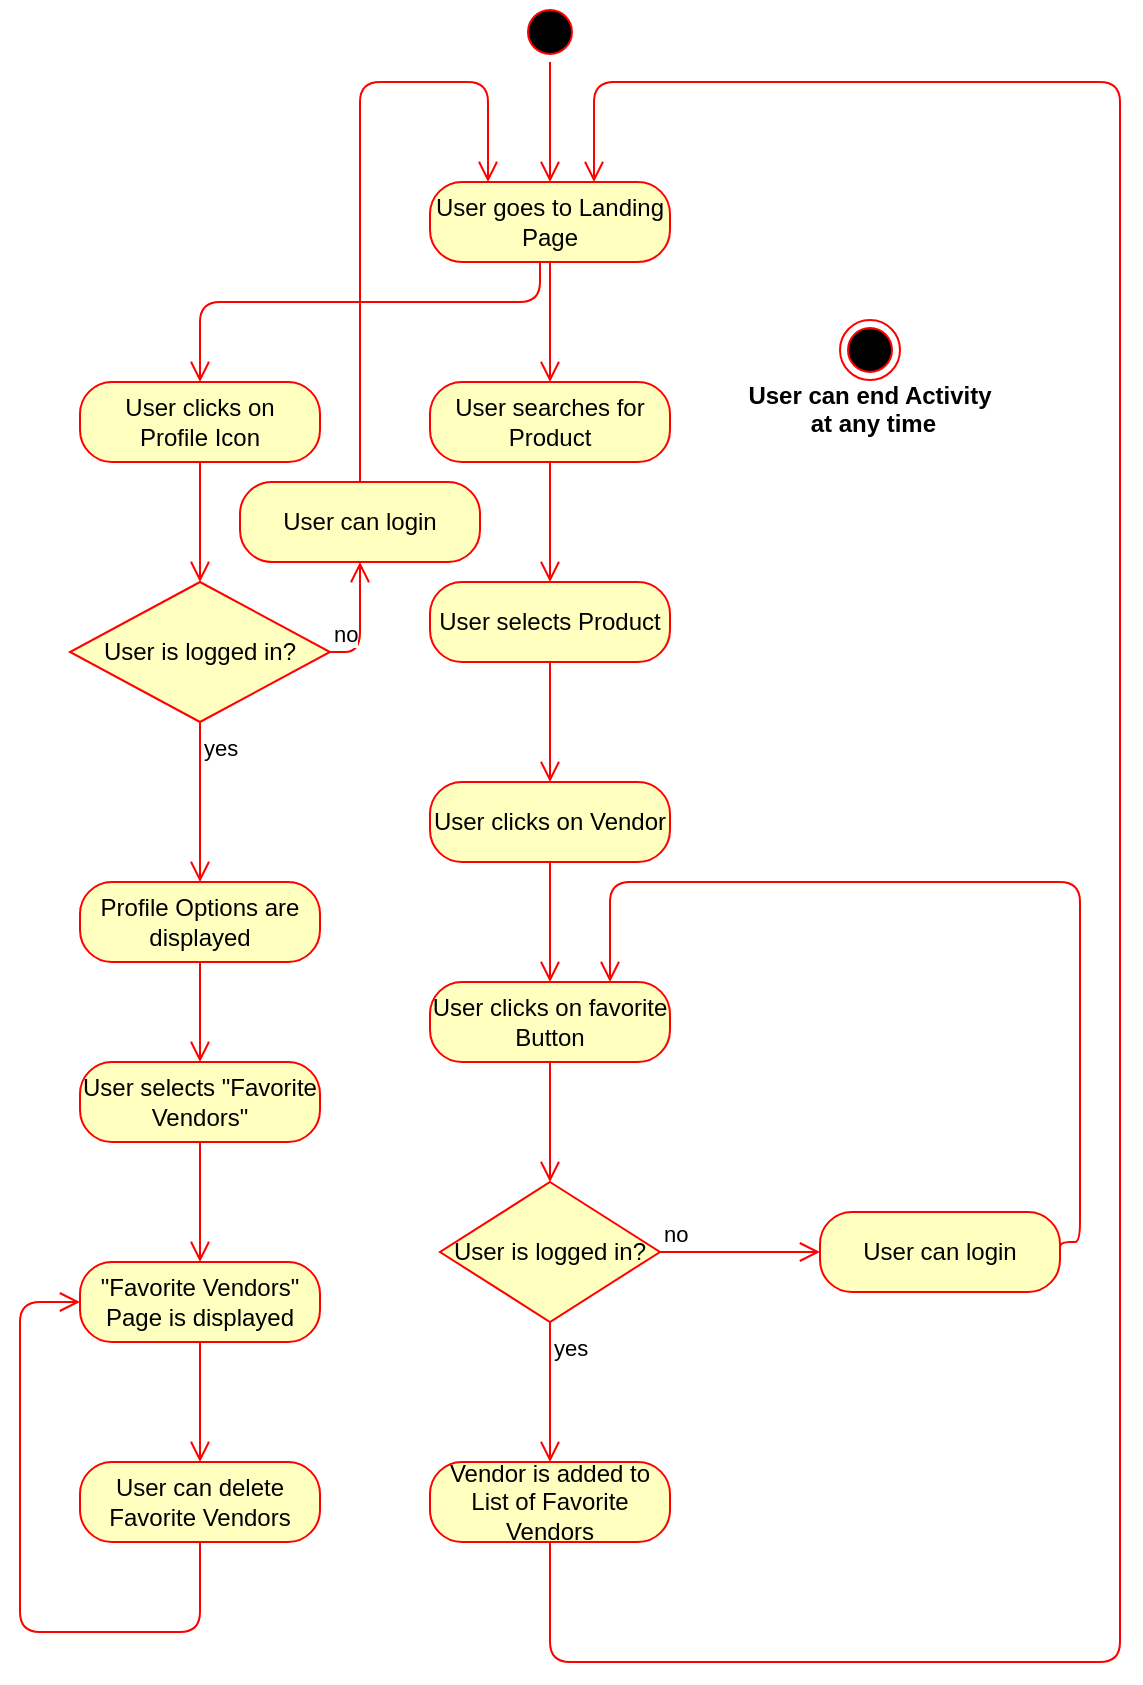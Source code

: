 <mxfile version="13.10.9" type="github">
  <diagram id="vU0a4XMVAzZGOWdaQMjT" name="Page-1">
    <mxGraphModel dx="1745" dy="922" grid="1" gridSize="10" guides="1" tooltips="1" connect="1" arrows="1" fold="1" page="1" pageScale="1" pageWidth="827" pageHeight="1169" math="0" shadow="0">
      <root>
        <mxCell id="0" />
        <mxCell id="1" parent="0" />
        <mxCell id="Hl9egU3SmJGG6HS5V9Vv-1" value="" style="ellipse;html=1;shape=startState;fillColor=#000000;strokeColor=#ff0000;" vertex="1" parent="1">
          <mxGeometry x="210" y="80" width="30" height="30" as="geometry" />
        </mxCell>
        <mxCell id="Hl9egU3SmJGG6HS5V9Vv-2" value="" style="edgeStyle=orthogonalEdgeStyle;html=1;verticalAlign=bottom;endArrow=open;endSize=8;strokeColor=#ff0000;" edge="1" source="Hl9egU3SmJGG6HS5V9Vv-1" parent="1">
          <mxGeometry relative="1" as="geometry">
            <mxPoint x="225" y="170" as="targetPoint" />
          </mxGeometry>
        </mxCell>
        <mxCell id="Hl9egU3SmJGG6HS5V9Vv-3" value="User goes to Landing Page" style="rounded=1;whiteSpace=wrap;html=1;arcSize=40;fontColor=#000000;fillColor=#ffffc0;strokeColor=#ff0000;" vertex="1" parent="1">
          <mxGeometry x="165" y="170" width="120" height="40" as="geometry" />
        </mxCell>
        <mxCell id="Hl9egU3SmJGG6HS5V9Vv-4" value="" style="edgeStyle=orthogonalEdgeStyle;html=1;verticalAlign=bottom;endArrow=open;endSize=8;strokeColor=#ff0000;" edge="1" source="Hl9egU3SmJGG6HS5V9Vv-3" parent="1">
          <mxGeometry relative="1" as="geometry">
            <mxPoint x="225" y="270" as="targetPoint" />
          </mxGeometry>
        </mxCell>
        <mxCell id="Hl9egU3SmJGG6HS5V9Vv-5" value="User searches for Product" style="rounded=1;whiteSpace=wrap;html=1;arcSize=40;fontColor=#000000;fillColor=#ffffc0;strokeColor=#ff0000;" vertex="1" parent="1">
          <mxGeometry x="165" y="270" width="120" height="40" as="geometry" />
        </mxCell>
        <mxCell id="Hl9egU3SmJGG6HS5V9Vv-6" value="" style="edgeStyle=orthogonalEdgeStyle;html=1;verticalAlign=bottom;endArrow=open;endSize=8;strokeColor=#ff0000;" edge="1" source="Hl9egU3SmJGG6HS5V9Vv-5" parent="1">
          <mxGeometry relative="1" as="geometry">
            <mxPoint x="225" y="370" as="targetPoint" />
          </mxGeometry>
        </mxCell>
        <mxCell id="Hl9egU3SmJGG6HS5V9Vv-7" value="User selects Product" style="rounded=1;whiteSpace=wrap;html=1;arcSize=40;fontColor=#000000;fillColor=#ffffc0;strokeColor=#ff0000;" vertex="1" parent="1">
          <mxGeometry x="165" y="370" width="120" height="40" as="geometry" />
        </mxCell>
        <mxCell id="Hl9egU3SmJGG6HS5V9Vv-8" value="" style="edgeStyle=orthogonalEdgeStyle;html=1;verticalAlign=bottom;endArrow=open;endSize=8;strokeColor=#ff0000;" edge="1" source="Hl9egU3SmJGG6HS5V9Vv-7" parent="1">
          <mxGeometry relative="1" as="geometry">
            <mxPoint x="225" y="470" as="targetPoint" />
          </mxGeometry>
        </mxCell>
        <mxCell id="Hl9egU3SmJGG6HS5V9Vv-11" value="User clicks on Vendor" style="rounded=1;whiteSpace=wrap;html=1;arcSize=40;fontColor=#000000;fillColor=#ffffc0;strokeColor=#ff0000;" vertex="1" parent="1">
          <mxGeometry x="165" y="470" width="120" height="40" as="geometry" />
        </mxCell>
        <mxCell id="Hl9egU3SmJGG6HS5V9Vv-12" value="" style="edgeStyle=orthogonalEdgeStyle;html=1;verticalAlign=bottom;endArrow=open;endSize=8;strokeColor=#ff0000;" edge="1" source="Hl9egU3SmJGG6HS5V9Vv-11" parent="1">
          <mxGeometry relative="1" as="geometry">
            <mxPoint x="225" y="570" as="targetPoint" />
          </mxGeometry>
        </mxCell>
        <mxCell id="Hl9egU3SmJGG6HS5V9Vv-13" value="User clicks on favorite Button" style="rounded=1;whiteSpace=wrap;html=1;arcSize=40;fontColor=#000000;fillColor=#ffffc0;strokeColor=#ff0000;" vertex="1" parent="1">
          <mxGeometry x="165" y="570" width="120" height="40" as="geometry" />
        </mxCell>
        <mxCell id="Hl9egU3SmJGG6HS5V9Vv-14" value="" style="edgeStyle=orthogonalEdgeStyle;html=1;verticalAlign=bottom;endArrow=open;endSize=8;strokeColor=#ff0000;" edge="1" source="Hl9egU3SmJGG6HS5V9Vv-13" parent="1">
          <mxGeometry relative="1" as="geometry">
            <mxPoint x="225" y="670" as="targetPoint" />
          </mxGeometry>
        </mxCell>
        <mxCell id="Hl9egU3SmJGG6HS5V9Vv-15" value="User is logged in?" style="rhombus;whiteSpace=wrap;html=1;fillColor=#ffffc0;strokeColor=#ff0000;" vertex="1" parent="1">
          <mxGeometry x="170" y="670" width="110" height="70" as="geometry" />
        </mxCell>
        <mxCell id="Hl9egU3SmJGG6HS5V9Vv-16" value="no" style="edgeStyle=orthogonalEdgeStyle;html=1;align=left;verticalAlign=bottom;endArrow=open;endSize=8;strokeColor=#ff0000;entryX=0;entryY=0.5;entryDx=0;entryDy=0;" edge="1" source="Hl9egU3SmJGG6HS5V9Vv-15" parent="1" target="Hl9egU3SmJGG6HS5V9Vv-18">
          <mxGeometry x="-1" relative="1" as="geometry">
            <mxPoint x="360" y="700" as="targetPoint" />
          </mxGeometry>
        </mxCell>
        <mxCell id="Hl9egU3SmJGG6HS5V9Vv-17" value="yes" style="edgeStyle=orthogonalEdgeStyle;html=1;align=left;verticalAlign=top;endArrow=open;endSize=8;strokeColor=#ff0000;" edge="1" source="Hl9egU3SmJGG6HS5V9Vv-15" parent="1">
          <mxGeometry x="-1" relative="1" as="geometry">
            <mxPoint x="225" y="810" as="targetPoint" />
            <Array as="points">
              <mxPoint x="225" y="800" />
            </Array>
          </mxGeometry>
        </mxCell>
        <mxCell id="Hl9egU3SmJGG6HS5V9Vv-18" value="User can login" style="rounded=1;whiteSpace=wrap;html=1;arcSize=40;fontColor=#000000;fillColor=#ffffc0;strokeColor=#ff0000;" vertex="1" parent="1">
          <mxGeometry x="360" y="685" width="120" height="40" as="geometry" />
        </mxCell>
        <mxCell id="Hl9egU3SmJGG6HS5V9Vv-19" value="" style="edgeStyle=orthogonalEdgeStyle;html=1;verticalAlign=bottom;endArrow=open;endSize=8;strokeColor=#ff0000;exitX=1;exitY=0.5;exitDx=0;exitDy=0;entryX=0.75;entryY=0;entryDx=0;entryDy=0;" edge="1" source="Hl9egU3SmJGG6HS5V9Vv-18" parent="1" target="Hl9egU3SmJGG6HS5V9Vv-13">
          <mxGeometry relative="1" as="geometry">
            <mxPoint x="320" y="520" as="targetPoint" />
            <Array as="points">
              <mxPoint x="490" y="700" />
              <mxPoint x="490" y="520" />
              <mxPoint x="255" y="520" />
            </Array>
          </mxGeometry>
        </mxCell>
        <mxCell id="Hl9egU3SmJGG6HS5V9Vv-20" value="Vendor is added to List of Favorite Vendors" style="rounded=1;whiteSpace=wrap;html=1;arcSize=40;fontColor=#000000;fillColor=#ffffc0;strokeColor=#ff0000;" vertex="1" parent="1">
          <mxGeometry x="165" y="810" width="120" height="40" as="geometry" />
        </mxCell>
        <mxCell id="Hl9egU3SmJGG6HS5V9Vv-21" value="" style="edgeStyle=orthogonalEdgeStyle;html=1;verticalAlign=bottom;endArrow=open;endSize=8;strokeColor=#ff0000;" edge="1" source="Hl9egU3SmJGG6HS5V9Vv-20" parent="1">
          <mxGeometry relative="1" as="geometry">
            <mxPoint x="247" y="170" as="targetPoint" />
            <Array as="points">
              <mxPoint x="225" y="910" />
              <mxPoint x="510" y="910" />
              <mxPoint x="510" y="120" />
              <mxPoint x="247" y="120" />
            </Array>
          </mxGeometry>
        </mxCell>
        <mxCell id="Hl9egU3SmJGG6HS5V9Vv-22" value="User clicks on &lt;br&gt;Profile Icon" style="rounded=1;whiteSpace=wrap;html=1;arcSize=40;fontColor=#000000;fillColor=#ffffc0;strokeColor=#ff0000;" vertex="1" parent="1">
          <mxGeometry x="-10" y="270" width="120" height="40" as="geometry" />
        </mxCell>
        <mxCell id="Hl9egU3SmJGG6HS5V9Vv-23" value="" style="edgeStyle=orthogonalEdgeStyle;html=1;verticalAlign=bottom;endArrow=open;endSize=8;strokeColor=#ff0000;" edge="1" source="Hl9egU3SmJGG6HS5V9Vv-22" parent="1">
          <mxGeometry relative="1" as="geometry">
            <mxPoint x="50" y="370" as="targetPoint" />
          </mxGeometry>
        </mxCell>
        <mxCell id="Hl9egU3SmJGG6HS5V9Vv-25" value="" style="edgeStyle=orthogonalEdgeStyle;html=1;verticalAlign=bottom;endArrow=open;endSize=8;strokeColor=#ff0000;" edge="1" parent="1">
          <mxGeometry relative="1" as="geometry">
            <mxPoint x="50" y="270" as="targetPoint" />
            <mxPoint x="220" y="210" as="sourcePoint" />
            <Array as="points">
              <mxPoint x="50" y="230" />
              <mxPoint x="50" y="270" />
            </Array>
          </mxGeometry>
        </mxCell>
        <mxCell id="Hl9egU3SmJGG6HS5V9Vv-26" value="User is logged in?" style="rhombus;whiteSpace=wrap;html=1;fillColor=#ffffc0;strokeColor=#ff0000;" vertex="1" parent="1">
          <mxGeometry x="-15" y="370" width="130" height="70" as="geometry" />
        </mxCell>
        <mxCell id="Hl9egU3SmJGG6HS5V9Vv-27" value="no" style="edgeStyle=orthogonalEdgeStyle;html=1;align=left;verticalAlign=bottom;endArrow=open;endSize=8;strokeColor=#ff0000;exitX=1;exitY=0.5;exitDx=0;exitDy=0;entryX=0.5;entryY=1;entryDx=0;entryDy=0;" edge="1" source="Hl9egU3SmJGG6HS5V9Vv-26" parent="1" target="Hl9egU3SmJGG6HS5V9Vv-29">
          <mxGeometry x="-1" relative="1" as="geometry">
            <mxPoint x="130" y="365" as="targetPoint" />
            <Array as="points">
              <mxPoint x="130" y="405" />
            </Array>
          </mxGeometry>
        </mxCell>
        <mxCell id="Hl9egU3SmJGG6HS5V9Vv-28" value="yes" style="edgeStyle=orthogonalEdgeStyle;html=1;align=left;verticalAlign=top;endArrow=open;endSize=8;strokeColor=#ff0000;" edge="1" source="Hl9egU3SmJGG6HS5V9Vv-26" parent="1">
          <mxGeometry x="-1" relative="1" as="geometry">
            <mxPoint x="50" y="520" as="targetPoint" />
          </mxGeometry>
        </mxCell>
        <mxCell id="Hl9egU3SmJGG6HS5V9Vv-29" value="User can login" style="rounded=1;whiteSpace=wrap;html=1;arcSize=40;fontColor=#000000;fillColor=#ffffc0;strokeColor=#ff0000;" vertex="1" parent="1">
          <mxGeometry x="70" y="320" width="120" height="40" as="geometry" />
        </mxCell>
        <mxCell id="Hl9egU3SmJGG6HS5V9Vv-30" value="" style="edgeStyle=orthogonalEdgeStyle;html=1;verticalAlign=bottom;endArrow=open;endSize=8;strokeColor=#ff0000;exitX=0.5;exitY=0;exitDx=0;exitDy=0;" edge="1" source="Hl9egU3SmJGG6HS5V9Vv-29" parent="1">
          <mxGeometry relative="1" as="geometry">
            <mxPoint x="194" y="170" as="targetPoint" />
            <Array as="points">
              <mxPoint x="130" y="120" />
              <mxPoint x="194" y="120" />
            </Array>
          </mxGeometry>
        </mxCell>
        <mxCell id="Hl9egU3SmJGG6HS5V9Vv-31" value="Profile Options are displayed" style="rounded=1;whiteSpace=wrap;html=1;arcSize=40;fontColor=#000000;fillColor=#ffffc0;strokeColor=#ff0000;" vertex="1" parent="1">
          <mxGeometry x="-10" y="520" width="120" height="40" as="geometry" />
        </mxCell>
        <mxCell id="Hl9egU3SmJGG6HS5V9Vv-32" value="" style="edgeStyle=orthogonalEdgeStyle;html=1;verticalAlign=bottom;endArrow=open;endSize=8;strokeColor=#ff0000;" edge="1" source="Hl9egU3SmJGG6HS5V9Vv-31" parent="1">
          <mxGeometry relative="1" as="geometry">
            <mxPoint x="50" y="610" as="targetPoint" />
          </mxGeometry>
        </mxCell>
        <mxCell id="Hl9egU3SmJGG6HS5V9Vv-33" value="User selects &quot;Favorite Vendors&quot;" style="rounded=1;whiteSpace=wrap;html=1;arcSize=40;fontColor=#000000;fillColor=#ffffc0;strokeColor=#ff0000;" vertex="1" parent="1">
          <mxGeometry x="-10" y="610" width="120" height="40" as="geometry" />
        </mxCell>
        <mxCell id="Hl9egU3SmJGG6HS5V9Vv-34" value="" style="edgeStyle=orthogonalEdgeStyle;html=1;verticalAlign=bottom;endArrow=open;endSize=8;strokeColor=#ff0000;" edge="1" source="Hl9egU3SmJGG6HS5V9Vv-33" parent="1">
          <mxGeometry relative="1" as="geometry">
            <mxPoint x="50" y="710" as="targetPoint" />
          </mxGeometry>
        </mxCell>
        <mxCell id="Hl9egU3SmJGG6HS5V9Vv-37" value="&quot;Favorite Vendors&quot; Page is displayed" style="rounded=1;whiteSpace=wrap;html=1;arcSize=40;fontColor=#000000;fillColor=#ffffc0;strokeColor=#ff0000;" vertex="1" parent="1">
          <mxGeometry x="-10" y="710" width="120" height="40" as="geometry" />
        </mxCell>
        <mxCell id="Hl9egU3SmJGG6HS5V9Vv-38" value="" style="edgeStyle=orthogonalEdgeStyle;html=1;verticalAlign=bottom;endArrow=open;endSize=8;strokeColor=#ff0000;" edge="1" source="Hl9egU3SmJGG6HS5V9Vv-37" parent="1">
          <mxGeometry relative="1" as="geometry">
            <mxPoint x="50" y="810" as="targetPoint" />
          </mxGeometry>
        </mxCell>
        <mxCell id="Hl9egU3SmJGG6HS5V9Vv-43" value="User can delete Favorite Vendors" style="rounded=1;whiteSpace=wrap;html=1;arcSize=40;fontColor=#000000;fillColor=#ffffc0;strokeColor=#ff0000;" vertex="1" parent="1">
          <mxGeometry x="-10" y="810" width="120" height="40" as="geometry" />
        </mxCell>
        <mxCell id="Hl9egU3SmJGG6HS5V9Vv-44" value="" style="edgeStyle=orthogonalEdgeStyle;html=1;verticalAlign=bottom;endArrow=open;endSize=8;strokeColor=#ff0000;entryX=0;entryY=0.5;entryDx=0;entryDy=0;" edge="1" source="Hl9egU3SmJGG6HS5V9Vv-43" parent="1" target="Hl9egU3SmJGG6HS5V9Vv-37">
          <mxGeometry relative="1" as="geometry">
            <mxPoint x="-40" y="700" as="targetPoint" />
            <Array as="points">
              <mxPoint x="50" y="895" />
              <mxPoint x="-40" y="895" />
              <mxPoint x="-40" y="730" />
            </Array>
          </mxGeometry>
        </mxCell>
        <mxCell id="Hl9egU3SmJGG6HS5V9Vv-49" value="" style="ellipse;html=1;shape=endState;fillColor=#000000;strokeColor=#ff0000;" vertex="1" parent="1">
          <mxGeometry x="370" y="239" width="30" height="30" as="geometry" />
        </mxCell>
        <mxCell id="Hl9egU3SmJGG6HS5V9Vv-50" value="User can end Activity&#xa; at any time" style="text;align=center;fontStyle=1;verticalAlign=middle;spacingLeft=3;spacingRight=3;strokeColor=none;rotatable=0;points=[[0,0.5],[1,0.5]];portConstraint=eastwest;" vertex="1" parent="1">
          <mxGeometry x="320" y="270" width="130" height="26" as="geometry" />
        </mxCell>
      </root>
    </mxGraphModel>
  </diagram>
</mxfile>
